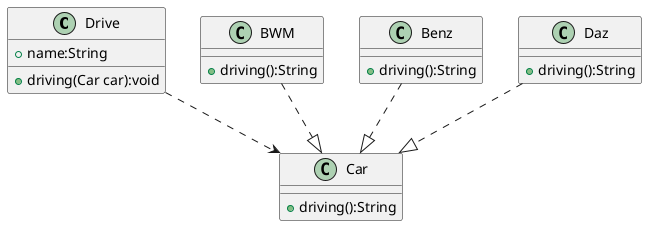 @startuml 1_2

class Drive
{
	+name:String
  +driving(Car car):void
}

class Car
{
  +driving():String
}

class BWM
{
  +driving():String
}

class Benz
{
  +driving():String
}

class Daz
{
  +driving():String
}

Drive ..> Car

BWM ..|> Car
Daz ..|> Car
Benz ..|> Car

@enduml
